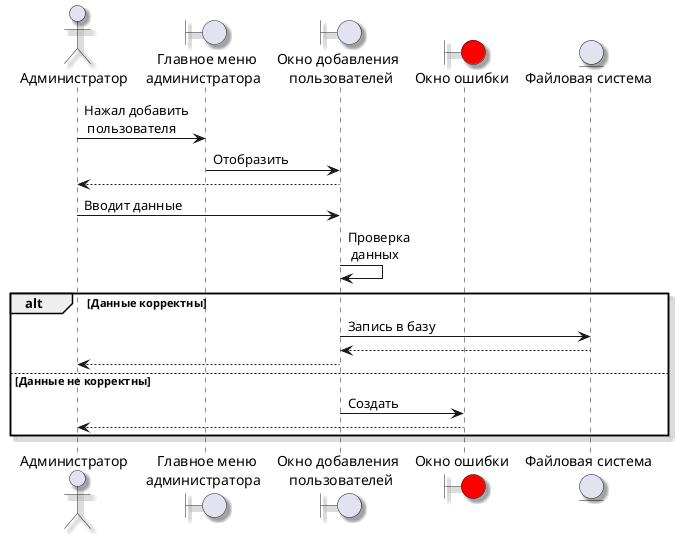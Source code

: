 @startuml
skinparam Shadowing true
actor "Администратор" as admin
boundary "  Главное меню\nадминистратора" as mainMenuAd
boundary "Окно добавления\n  пользователей" as addUserWindow
boundary "Окно ошибки" as errorWindow #Red

entity "Файловая система" as fs

admin -> mainMenuAd : Нажал добавить\n пользователя
mainMenuAd -> addUserWindow : Отобразить
addUserWindow --> admin
admin -> addUserWindow : Вводит данные
addUserWindow -> addUserWindow : Проверка\n данных

alt Данные корректны
    addUserWindow -> fs : Запись в базу
    fs --> addUserWindow
    addUserWindow --> admin
else Данные не корректны
    addUserWindow -> errorWindow : Создать
    errorWindow --> admin
end
@enduml